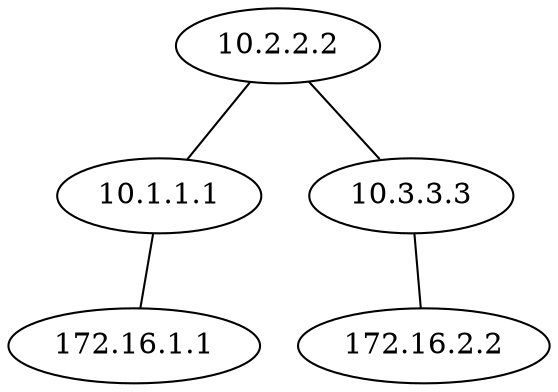 graph ospf {
    "10.2.2.2" -- "10.1.1.1"
    "10.2.2.2" -- "10.3.3.3"
    "10.1.1.1" -- "172.16.1.1"
    "10.3.3.3" -- "172.16.2.2"
    }